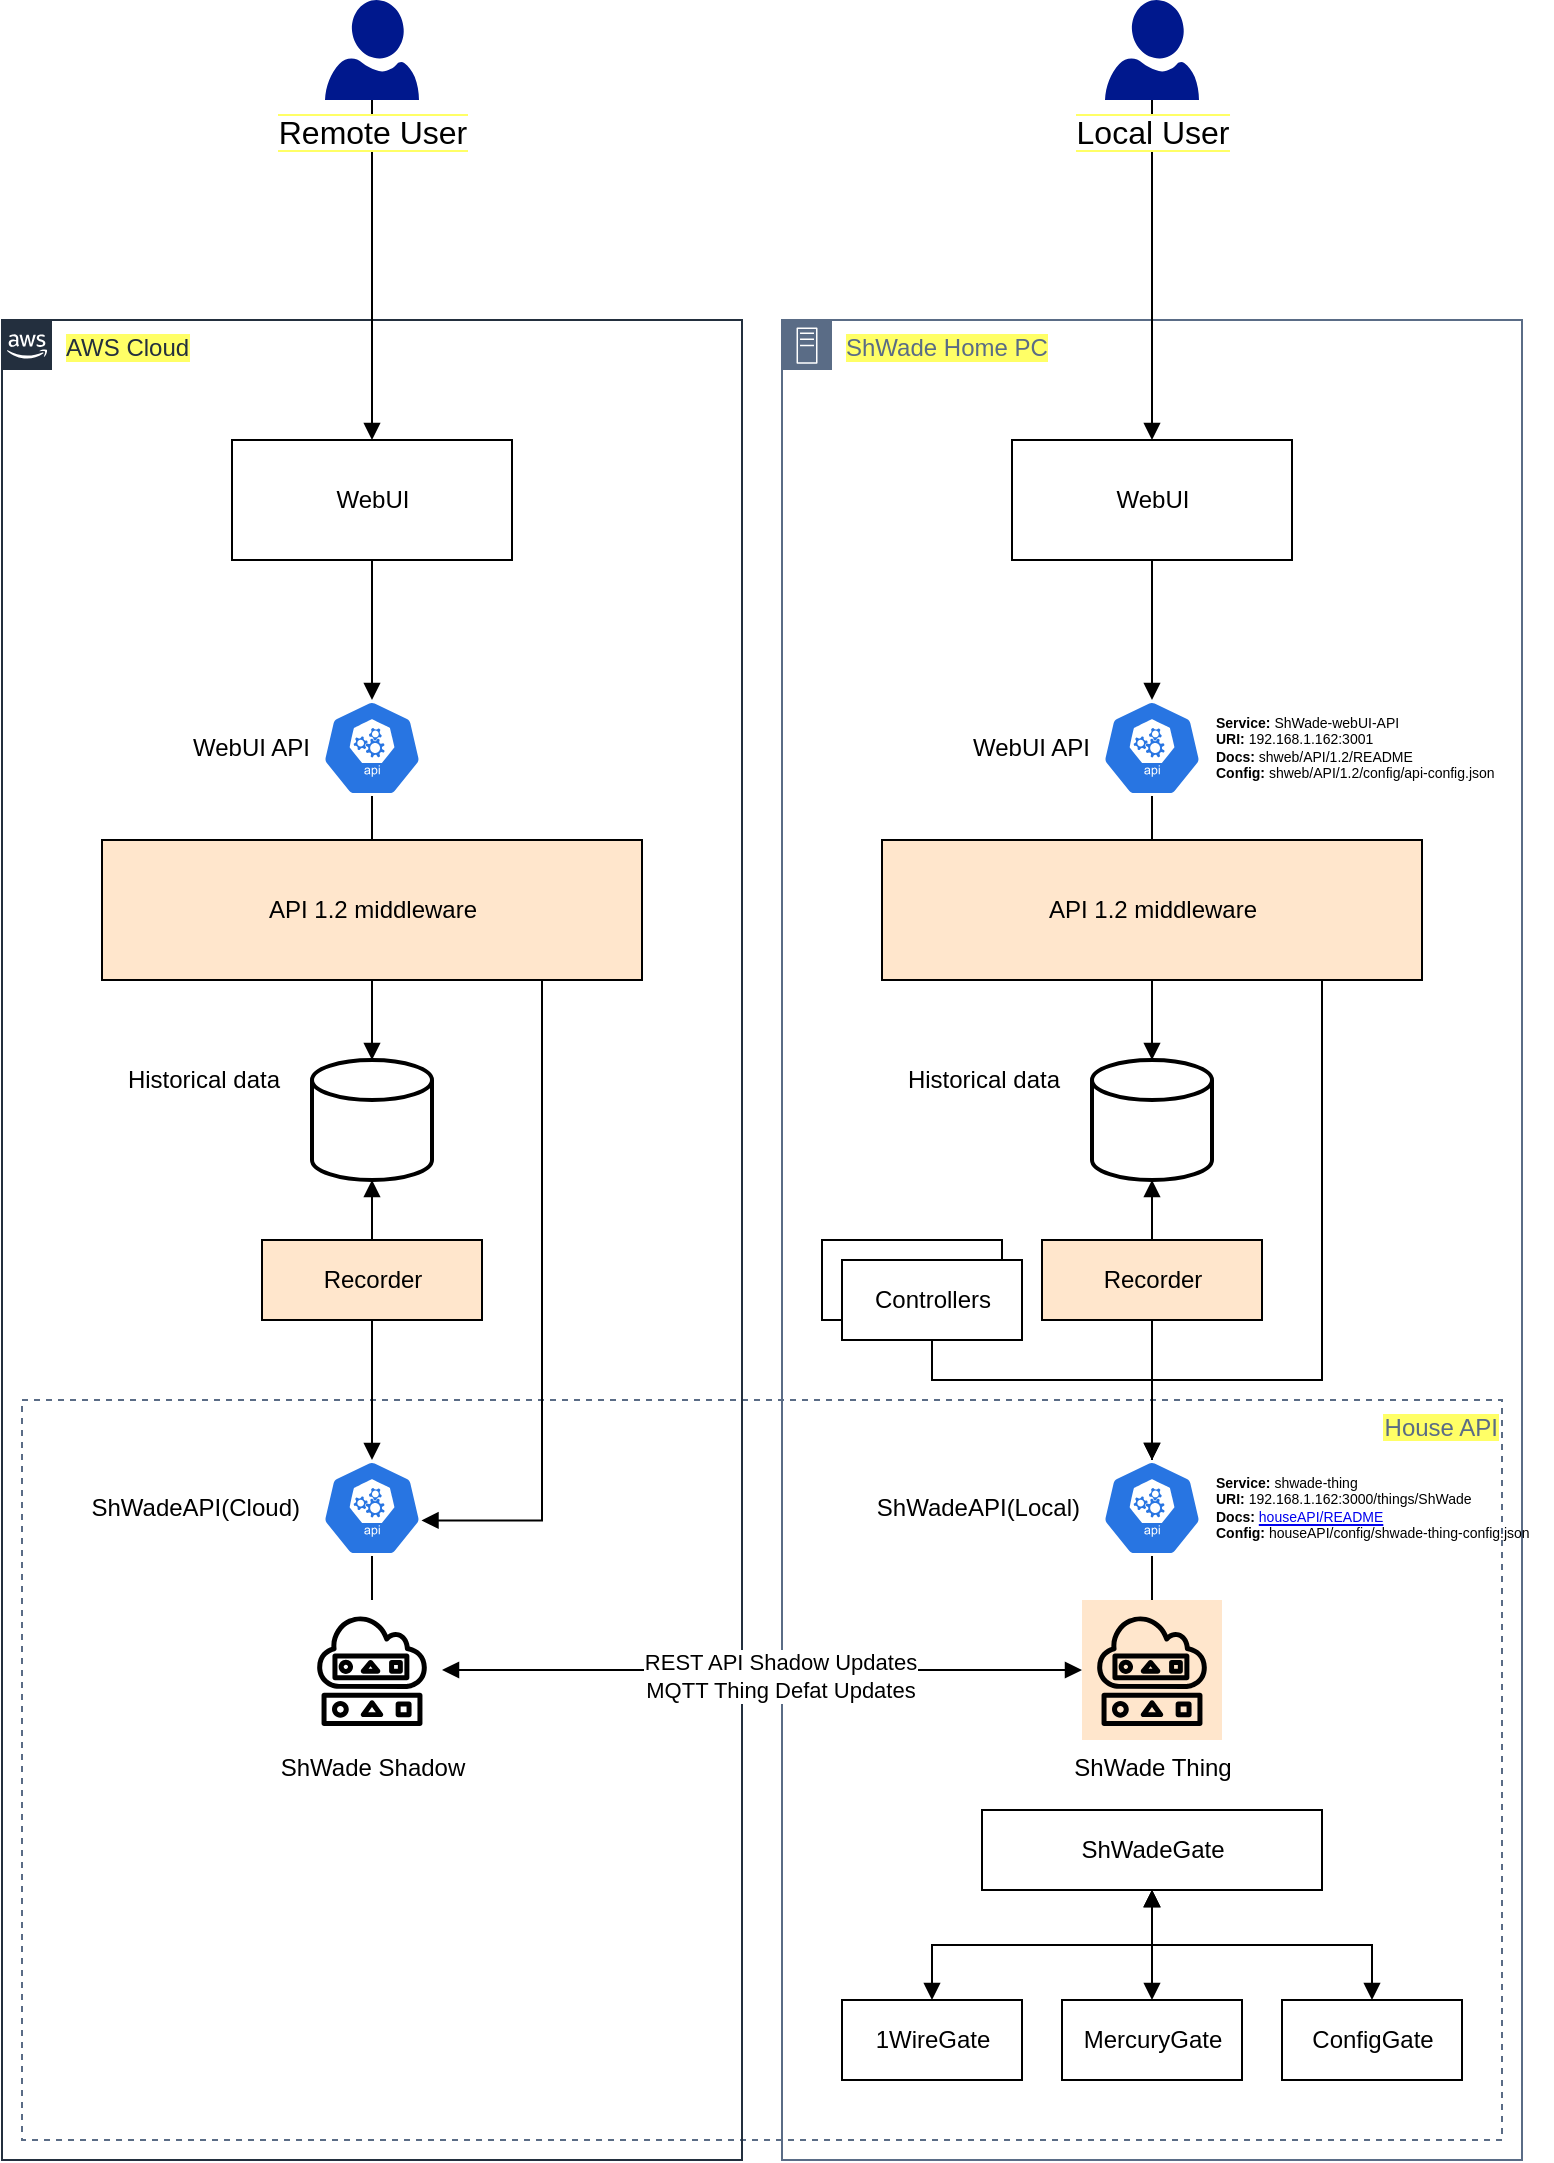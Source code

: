 <mxfile version="14.1.1" type="github">
  <diagram id="tRFMU8ikQU5egtYRDpaq" name="Page-2">
    <mxGraphModel dx="263" dy="171" grid="1" gridSize="10" guides="1" tooltips="1" connect="1" arrows="1" fold="1" page="1" pageScale="1" pageWidth="827" pageHeight="1169" math="0" shadow="0">
      <root>
        <mxCell id="mEVoEUZ3S1xTIFTmwvnm-0" />
        <mxCell id="mEVoEUZ3S1xTIFTmwvnm-1" parent="mEVoEUZ3S1xTIFTmwvnm-0" />
        <mxCell id="mEVoEUZ3S1xTIFTmwvnm-40" value="House API" style="fillColor=none;strokeColor=#5A6C86;dashed=1;verticalAlign=top;fontStyle=0;fontColor=#5A6C86;labelBackgroundColor=#FFFF66;align=right;" parent="mEVoEUZ3S1xTIFTmwvnm-1" vertex="1">
          <mxGeometry x="50" y="740" width="740" height="370" as="geometry" />
        </mxCell>
        <mxCell id="mEVoEUZ3S1xTIFTmwvnm-36" value="ShWade Home PC" style="points=[[0,0],[0.25,0],[0.5,0],[0.75,0],[1,0],[1,0.25],[1,0.5],[1,0.75],[1,1],[0.75,1],[0.5,1],[0.25,1],[0,1],[0,0.75],[0,0.5],[0,0.25]];outlineConnect=0;gradientColor=none;html=1;whiteSpace=wrap;fontSize=12;fontStyle=0;shape=mxgraph.aws4.group;grIcon=mxgraph.aws4.group_on_premise;strokeColor=#5A6C86;fillColor=none;verticalAlign=top;align=left;spacingLeft=30;fontColor=#5A6C86;dashed=0;labelBackgroundColor=#FFFF66;" parent="mEVoEUZ3S1xTIFTmwvnm-1" vertex="1">
          <mxGeometry x="430" y="200" width="370" height="920" as="geometry" />
        </mxCell>
        <mxCell id="mEVoEUZ3S1xTIFTmwvnm-33" value="AWS Cloud" style="points=[[0,0],[0.25,0],[0.5,0],[0.75,0],[1,0],[1,0.25],[1,0.5],[1,0.75],[1,1],[0.75,1],[0.5,1],[0.25,1],[0,1],[0,0.75],[0,0.5],[0,0.25]];outlineConnect=0;gradientColor=none;html=1;whiteSpace=wrap;fontSize=12;fontStyle=0;shape=mxgraph.aws4.group;grIcon=mxgraph.aws4.group_aws_cloud_alt;strokeColor=#232F3E;fillColor=none;verticalAlign=top;align=left;spacingLeft=30;fontColor=#232F3E;dashed=0;labelBackgroundColor=#FFFF66;" parent="mEVoEUZ3S1xTIFTmwvnm-1" vertex="1">
          <mxGeometry x="40" y="200" width="370" height="920" as="geometry" />
        </mxCell>
        <mxCell id="mEVoEUZ3S1xTIFTmwvnm-8" value="" style="edgeStyle=orthogonalEdgeStyle;rounded=0;orthogonalLoop=1;jettySize=auto;html=1;startArrow=block;startFill=1;endArrow=block;endFill=1;verticalAlign=bottom;" parent="mEVoEUZ3S1xTIFTmwvnm-1" source="mEVoEUZ3S1xTIFTmwvnm-4" target="mEVoEUZ3S1xTIFTmwvnm-7" edge="1">
          <mxGeometry relative="1" as="geometry" />
        </mxCell>
        <mxCell id="mEVoEUZ3S1xTIFTmwvnm-11" value="REST API Shadow Updates&lt;br&gt;MQTT Thing Defat Updates" style="edgeLabel;html=1;align=center;verticalAlign=middle;resizable=0;points=[];" parent="mEVoEUZ3S1xTIFTmwvnm-8" vertex="1" connectable="0">
          <mxGeometry x="0.052" y="-3" relative="1" as="geometry">
            <mxPoint as="offset" />
          </mxGeometry>
        </mxCell>
        <mxCell id="mEVoEUZ3S1xTIFTmwvnm-4" value="ShWade Shadow" style="outlineConnect=0;dashed=0;verticalLabelPosition=bottom;verticalAlign=top;align=center;html=1;fontSize=12;fontStyle=0;aspect=fixed;shape=mxgraph.aws4.resourceIcon;resIcon=mxgraph.aws4.shadow;" parent="mEVoEUZ3S1xTIFTmwvnm-1" vertex="1">
          <mxGeometry x="190" y="840" width="70" height="70" as="geometry" />
        </mxCell>
        <mxCell id="mEVoEUZ3S1xTIFTmwvnm-7" value="ShWade Thing" style="outlineConnect=0;dashed=0;verticalLabelPosition=bottom;verticalAlign=top;align=center;html=1;fontSize=12;fontStyle=0;aspect=fixed;shape=mxgraph.aws4.resourceIcon;resIcon=mxgraph.aws4.shadow;fillColor=#ffe6cc;" parent="mEVoEUZ3S1xTIFTmwvnm-1" vertex="1">
          <mxGeometry x="580" y="840" width="70" height="70" as="geometry" />
        </mxCell>
        <mxCell id="mEVoEUZ3S1xTIFTmwvnm-13" value="" style="edgeStyle=orthogonalEdgeStyle;rounded=0;orthogonalLoop=1;jettySize=auto;html=1;startArrow=none;startFill=0;endArrow=none;endFill=0;" parent="mEVoEUZ3S1xTIFTmwvnm-1" source="mEVoEUZ3S1xTIFTmwvnm-12" target="mEVoEUZ3S1xTIFTmwvnm-4" edge="1">
          <mxGeometry relative="1" as="geometry" />
        </mxCell>
        <mxCell id="mEVoEUZ3S1xTIFTmwvnm-12" value="" style="html=1;dashed=0;whitespace=wrap;fillColor=#2875E2;strokeColor=#ffffff;points=[[0.005,0.63,0],[0.1,0.2,0],[0.9,0.2,0],[0.5,0,0],[0.995,0.63,0],[0.72,0.99,0],[0.5,1,0],[0.28,0.99,0]];shape=mxgraph.kubernetes.icon;prIcon=api;align=right;" parent="mEVoEUZ3S1xTIFTmwvnm-1" vertex="1">
          <mxGeometry x="200" y="770" width="50" height="48" as="geometry" />
        </mxCell>
        <mxCell id="mEVoEUZ3S1xTIFTmwvnm-15" value="" style="edgeStyle=orthogonalEdgeStyle;rounded=0;orthogonalLoop=1;jettySize=auto;html=1;startArrow=none;startFill=0;endArrow=none;endFill=0;" parent="mEVoEUZ3S1xTIFTmwvnm-1" source="mEVoEUZ3S1xTIFTmwvnm-14" target="mEVoEUZ3S1xTIFTmwvnm-7" edge="1">
          <mxGeometry relative="1" as="geometry" />
        </mxCell>
        <mxCell id="mEVoEUZ3S1xTIFTmwvnm-14" value="" style="html=1;dashed=0;whitespace=wrap;fillColor=#2875E2;strokeColor=#ffffff;points=[[0.005,0.63,0],[0.1,0.2,0],[0.9,0.2,0],[0.5,0,0],[0.995,0.63,0],[0.72,0.99,0],[0.5,1,0],[0.28,0.99,0]];shape=mxgraph.kubernetes.icon;prIcon=api" parent="mEVoEUZ3S1xTIFTmwvnm-1" vertex="1">
          <mxGeometry x="590" y="770" width="50" height="48" as="geometry" />
        </mxCell>
        <mxCell id="mEVoEUZ3S1xTIFTmwvnm-17" value="ShWadeAPI(Cloud)" style="text;html=1;align=right;verticalAlign=middle;resizable=0;points=[];autosize=1;" parent="mEVoEUZ3S1xTIFTmwvnm-1" vertex="1">
          <mxGeometry x="70" y="784" width="120" height="20" as="geometry" />
        </mxCell>
        <mxCell id="mEVoEUZ3S1xTIFTmwvnm-18" value="ShWadeAPI(Local)" style="text;html=1;align=right;verticalAlign=middle;resizable=0;points=[];autosize=1;" parent="mEVoEUZ3S1xTIFTmwvnm-1" vertex="1">
          <mxGeometry x="460" y="784" width="120" height="20" as="geometry" />
        </mxCell>
        <mxCell id="mEVoEUZ3S1xTIFTmwvnm-24" value="" style="edgeStyle=orthogonalEdgeStyle;rounded=0;orthogonalLoop=1;jettySize=auto;html=1;startArrow=block;startFill=1;endArrow=block;endFill=1;" parent="mEVoEUZ3S1xTIFTmwvnm-1" source="mEVoEUZ3S1xTIFTmwvnm-19" target="mEVoEUZ3S1xTIFTmwvnm-23" edge="1">
          <mxGeometry relative="1" as="geometry" />
        </mxCell>
        <mxCell id="mEVoEUZ3S1xTIFTmwvnm-19" value="ShWadeGate" style="html=1;align=center;" parent="mEVoEUZ3S1xTIFTmwvnm-1" vertex="1">
          <mxGeometry x="530" y="945" width="170" height="40" as="geometry" />
        </mxCell>
        <mxCell id="mEVoEUZ3S1xTIFTmwvnm-23" value="1WireGate" style="html=1;align=center;" parent="mEVoEUZ3S1xTIFTmwvnm-1" vertex="1">
          <mxGeometry x="460" y="1040" width="90" height="40" as="geometry" />
        </mxCell>
        <mxCell id="mEVoEUZ3S1xTIFTmwvnm-29" value="" style="edgeStyle=orthogonalEdgeStyle;rounded=0;orthogonalLoop=1;jettySize=auto;html=1;startArrow=block;startFill=1;endArrow=block;endFill=1;" parent="mEVoEUZ3S1xTIFTmwvnm-1" source="mEVoEUZ3S1xTIFTmwvnm-25" target="mEVoEUZ3S1xTIFTmwvnm-19" edge="1">
          <mxGeometry relative="1" as="geometry" />
        </mxCell>
        <mxCell id="mEVoEUZ3S1xTIFTmwvnm-25" value="MercuryGate" style="html=1;align=center;" parent="mEVoEUZ3S1xTIFTmwvnm-1" vertex="1">
          <mxGeometry x="570" y="1040" width="90" height="40" as="geometry" />
        </mxCell>
        <mxCell id="mEVoEUZ3S1xTIFTmwvnm-31" style="edgeStyle=orthogonalEdgeStyle;rounded=0;orthogonalLoop=1;jettySize=auto;html=1;startArrow=block;startFill=1;endArrow=block;endFill=1;" parent="mEVoEUZ3S1xTIFTmwvnm-1" source="mEVoEUZ3S1xTIFTmwvnm-27" target="mEVoEUZ3S1xTIFTmwvnm-19" edge="1">
          <mxGeometry relative="1" as="geometry" />
        </mxCell>
        <mxCell id="mEVoEUZ3S1xTIFTmwvnm-27" value="ConfigGate" style="html=1;align=center;" parent="mEVoEUZ3S1xTIFTmwvnm-1" vertex="1">
          <mxGeometry x="680" y="1040" width="90" height="40" as="geometry" />
        </mxCell>
        <mxCell id="mEVoEUZ3S1xTIFTmwvnm-46" value="" style="edgeStyle=orthogonalEdgeStyle;rounded=0;orthogonalLoop=1;jettySize=auto;html=1;startArrow=none;startFill=0;endArrow=block;endFill=1;fontSize=16;entryX=0.5;entryY=0;entryDx=0;entryDy=0;entryPerimeter=0;" parent="mEVoEUZ3S1xTIFTmwvnm-1" source="mEVoEUZ3S1xTIFTmwvnm-41" target="mEVoEUZ3S1xTIFTmwvnm-14" edge="1">
          <mxGeometry relative="1" as="geometry" />
        </mxCell>
        <mxCell id="mEVoEUZ3S1xTIFTmwvnm-41" value="Recorder" style="html=1;align=center;fillColor=#ffe6cc;" parent="mEVoEUZ3S1xTIFTmwvnm-1" vertex="1">
          <mxGeometry x="560" y="660" width="110" height="40" as="geometry" />
        </mxCell>
        <mxCell id="mEVoEUZ3S1xTIFTmwvnm-45" value="" style="shape=image;html=1;verticalAlign=top;verticalLabelPosition=bottom;labelBackgroundColor=#ffffff;imageAspect=0;aspect=fixed;image=https://cdn2.iconfinder.com/data/icons/woothemes/PNG/arrow_cycle.png;fontSize=16;align=right;" parent="mEVoEUZ3S1xTIFTmwvnm-1" vertex="1">
          <mxGeometry x="563" y="662" width="18" height="18" as="geometry" />
        </mxCell>
        <mxCell id="mEVoEUZ3S1xTIFTmwvnm-48" style="edgeStyle=orthogonalEdgeStyle;rounded=0;orthogonalLoop=1;jettySize=auto;html=1;entryX=0.5;entryY=0;entryDx=0;entryDy=0;startArrow=block;startFill=1;endArrow=none;endFill=0;fontSize=16;" parent="mEVoEUZ3S1xTIFTmwvnm-1" source="mEVoEUZ3S1xTIFTmwvnm-47" target="mEVoEUZ3S1xTIFTmwvnm-41" edge="1">
          <mxGeometry relative="1" as="geometry" />
        </mxCell>
        <mxCell id="mEVoEUZ3S1xTIFTmwvnm-47" value="" style="strokeWidth=2;html=1;shape=mxgraph.flowchart.database;whiteSpace=wrap;labelBackgroundColor=#FFFF66;fontSize=16;align=right;" parent="mEVoEUZ3S1xTIFTmwvnm-1" vertex="1">
          <mxGeometry x="585" y="570" width="60" height="60" as="geometry" />
        </mxCell>
        <mxCell id="mEVoEUZ3S1xTIFTmwvnm-49" value="Controllers" style="html=1;align=center;" parent="mEVoEUZ3S1xTIFTmwvnm-1" vertex="1">
          <mxGeometry x="450" y="660" width="90" height="40" as="geometry" />
        </mxCell>
        <mxCell id="mEVoEUZ3S1xTIFTmwvnm-61" style="edgeStyle=orthogonalEdgeStyle;rounded=0;orthogonalLoop=1;jettySize=auto;html=1;exitX=0.5;exitY=1;exitDx=0;exitDy=0;entryX=0.5;entryY=0;entryDx=0;entryDy=0;entryPerimeter=0;startArrow=none;startFill=0;endArrow=none;endFill=0;fontSize=16;" parent="mEVoEUZ3S1xTIFTmwvnm-1" source="mEVoEUZ3S1xTIFTmwvnm-50" target="mEVoEUZ3S1xTIFTmwvnm-14" edge="1">
          <mxGeometry relative="1" as="geometry">
            <Array as="points">
              <mxPoint x="505" y="730" />
              <mxPoint x="615" y="730" />
            </Array>
          </mxGeometry>
        </mxCell>
        <mxCell id="mEVoEUZ3S1xTIFTmwvnm-50" value="Controllers" style="html=1;align=center;" parent="mEVoEUZ3S1xTIFTmwvnm-1" vertex="1">
          <mxGeometry x="460" y="670" width="90" height="40" as="geometry" />
        </mxCell>
        <mxCell id="mEVoEUZ3S1xTIFTmwvnm-58" style="edgeStyle=orthogonalEdgeStyle;rounded=0;orthogonalLoop=1;jettySize=auto;html=1;exitX=0.5;exitY=1;exitDx=0;exitDy=0;exitPerimeter=0;entryX=0.5;entryY=0;entryDx=0;entryDy=0;startArrow=none;startFill=0;endArrow=none;endFill=0;fontSize=16;" parent="mEVoEUZ3S1xTIFTmwvnm-1" source="mEVoEUZ3S1xTIFTmwvnm-53" target="mEVoEUZ3S1xTIFTmwvnm-55" edge="1">
          <mxGeometry relative="1" as="geometry" />
        </mxCell>
        <mxCell id="mEVoEUZ3S1xTIFTmwvnm-53" value="" style="html=1;dashed=0;whitespace=wrap;fillColor=#2875E2;strokeColor=#ffffff;points=[[0.005,0.63,0],[0.1,0.2,0],[0.9,0.2,0],[0.5,0,0],[0.995,0.63,0],[0.72,0.99,0],[0.5,1,0],[0.28,0.99,0]];shape=mxgraph.kubernetes.icon;prIcon=api;align=right;" parent="mEVoEUZ3S1xTIFTmwvnm-1" vertex="1">
          <mxGeometry x="590" y="390" width="50" height="48" as="geometry" />
        </mxCell>
        <mxCell id="mEVoEUZ3S1xTIFTmwvnm-54" value="WebUI API" style="text;html=1;align=right;verticalAlign=middle;resizable=0;points=[];autosize=1;" parent="mEVoEUZ3S1xTIFTmwvnm-1" vertex="1">
          <mxGeometry x="515" y="404" width="70" height="20" as="geometry" />
        </mxCell>
        <mxCell id="mEVoEUZ3S1xTIFTmwvnm-56" style="edgeStyle=orthogonalEdgeStyle;rounded=0;orthogonalLoop=1;jettySize=auto;html=1;exitX=0.5;exitY=1;exitDx=0;exitDy=0;startArrow=none;startFill=0;endArrow=block;endFill=1;fontSize=16;" parent="mEVoEUZ3S1xTIFTmwvnm-1" source="mEVoEUZ3S1xTIFTmwvnm-55" target="mEVoEUZ3S1xTIFTmwvnm-47" edge="1">
          <mxGeometry relative="1" as="geometry" />
        </mxCell>
        <mxCell id="mEVoEUZ3S1xTIFTmwvnm-86" style="edgeStyle=orthogonalEdgeStyle;rounded=0;orthogonalLoop=1;jettySize=auto;html=1;entryX=0.5;entryY=0;entryDx=0;entryDy=0;entryPerimeter=0;startArrow=none;startFill=0;endArrow=block;endFill=1;fontSize=16;" parent="mEVoEUZ3S1xTIFTmwvnm-1" source="mEVoEUZ3S1xTIFTmwvnm-55" target="mEVoEUZ3S1xTIFTmwvnm-14" edge="1">
          <mxGeometry relative="1" as="geometry">
            <Array as="points">
              <mxPoint x="700" y="730" />
              <mxPoint x="615" y="730" />
            </Array>
          </mxGeometry>
        </mxCell>
        <mxCell id="mEVoEUZ3S1xTIFTmwvnm-55" value="API 1.2 middleware" style="html=1;align=center;fillColor=#FFE6CC;" parent="mEVoEUZ3S1xTIFTmwvnm-1" vertex="1">
          <mxGeometry x="480" y="460" width="270" height="70" as="geometry" />
        </mxCell>
        <mxCell id="mEVoEUZ3S1xTIFTmwvnm-64" style="edgeStyle=orthogonalEdgeStyle;rounded=0;orthogonalLoop=1;jettySize=auto;html=1;entryX=0.5;entryY=0;entryDx=0;entryDy=0;entryPerimeter=0;startArrow=none;startFill=0;endArrow=block;endFill=1;fontSize=16;" parent="mEVoEUZ3S1xTIFTmwvnm-1" source="mEVoEUZ3S1xTIFTmwvnm-63" target="mEVoEUZ3S1xTIFTmwvnm-53" edge="1">
          <mxGeometry relative="1" as="geometry" />
        </mxCell>
        <mxCell id="mEVoEUZ3S1xTIFTmwvnm-63" value="WebUI" style="html=1;align=center;" parent="mEVoEUZ3S1xTIFTmwvnm-1" vertex="1">
          <mxGeometry x="545" y="260" width="140" height="60" as="geometry" />
        </mxCell>
        <mxCell id="mEVoEUZ3S1xTIFTmwvnm-85" style="edgeStyle=orthogonalEdgeStyle;rounded=0;orthogonalLoop=1;jettySize=auto;html=1;entryX=0.5;entryY=0;entryDx=0;entryDy=0;startArrow=none;startFill=0;endArrow=block;endFill=1;fontSize=16;" parent="mEVoEUZ3S1xTIFTmwvnm-1" source="mEVoEUZ3S1xTIFTmwvnm-66" target="mEVoEUZ3S1xTIFTmwvnm-63" edge="1">
          <mxGeometry relative="1" as="geometry" />
        </mxCell>
        <mxCell id="mEVoEUZ3S1xTIFTmwvnm-66" value="&lt;span style=&quot;background-color: rgb(255 , 255 , 255)&quot;&gt;Local User&lt;/span&gt;" style="aspect=fixed;pointerEvents=1;shadow=0;dashed=0;html=1;strokeColor=none;labelPosition=center;verticalLabelPosition=bottom;verticalAlign=top;align=center;fillColor=#00188D;shape=mxgraph.azure.user;labelBackgroundColor=#FFFF66;fontSize=16;" parent="mEVoEUZ3S1xTIFTmwvnm-1" vertex="1">
          <mxGeometry x="591.5" y="40" width="47" height="50" as="geometry" />
        </mxCell>
        <mxCell id="mEVoEUZ3S1xTIFTmwvnm-84" style="edgeStyle=orthogonalEdgeStyle;rounded=0;orthogonalLoop=1;jettySize=auto;html=1;entryX=0.5;entryY=0;entryDx=0;entryDy=0;startArrow=none;startFill=0;endArrow=block;endFill=1;fontSize=16;" parent="mEVoEUZ3S1xTIFTmwvnm-1" source="mEVoEUZ3S1xTIFTmwvnm-67" target="mEVoEUZ3S1xTIFTmwvnm-82" edge="1">
          <mxGeometry relative="1" as="geometry" />
        </mxCell>
        <mxCell id="mEVoEUZ3S1xTIFTmwvnm-67" value="&lt;span style=&quot;background-color: rgb(255 , 255 , 255)&quot;&gt;Remote User&lt;/span&gt;" style="aspect=fixed;pointerEvents=1;shadow=0;dashed=0;html=1;strokeColor=none;labelPosition=center;verticalLabelPosition=bottom;verticalAlign=top;align=center;fillColor=#00188D;shape=mxgraph.azure.user;labelBackgroundColor=#FFFF66;fontSize=16;" parent="mEVoEUZ3S1xTIFTmwvnm-1" vertex="1">
          <mxGeometry x="201.5" y="40" width="47" height="50" as="geometry" />
        </mxCell>
        <mxCell id="mEVoEUZ3S1xTIFTmwvnm-69" value="Historical data" style="text;html=1;align=right;verticalAlign=middle;resizable=0;points=[];autosize=1;" parent="mEVoEUZ3S1xTIFTmwvnm-1" vertex="1">
          <mxGeometry x="480" y="570" width="90" height="20" as="geometry" />
        </mxCell>
        <mxCell id="mEVoEUZ3S1xTIFTmwvnm-70" value="" style="edgeStyle=orthogonalEdgeStyle;rounded=0;orthogonalLoop=1;jettySize=auto;html=1;startArrow=none;startFill=0;endArrow=block;endFill=1;fontSize=16;entryX=0.5;entryY=0;entryDx=0;entryDy=0;entryPerimeter=0;" parent="mEVoEUZ3S1xTIFTmwvnm-1" source="mEVoEUZ3S1xTIFTmwvnm-71" edge="1">
          <mxGeometry relative="1" as="geometry">
            <mxPoint x="225" y="770" as="targetPoint" />
          </mxGeometry>
        </mxCell>
        <mxCell id="mEVoEUZ3S1xTIFTmwvnm-71" value="Recorder" style="html=1;align=center;fillColor=#FFE6CC;" parent="mEVoEUZ3S1xTIFTmwvnm-1" vertex="1">
          <mxGeometry x="170" y="660" width="110" height="40" as="geometry" />
        </mxCell>
        <mxCell id="mEVoEUZ3S1xTIFTmwvnm-72" value="" style="shape=image;html=1;verticalAlign=top;verticalLabelPosition=bottom;labelBackgroundColor=#ffffff;imageAspect=0;aspect=fixed;image=https://cdn2.iconfinder.com/data/icons/woothemes/PNG/arrow_cycle.png;fontSize=16;align=right;" parent="mEVoEUZ3S1xTIFTmwvnm-1" vertex="1">
          <mxGeometry x="173" y="662" width="18" height="18" as="geometry" />
        </mxCell>
        <mxCell id="mEVoEUZ3S1xTIFTmwvnm-73" style="edgeStyle=orthogonalEdgeStyle;rounded=0;orthogonalLoop=1;jettySize=auto;html=1;entryX=0.5;entryY=0;entryDx=0;entryDy=0;startArrow=block;startFill=1;endArrow=none;endFill=0;fontSize=16;" parent="mEVoEUZ3S1xTIFTmwvnm-1" source="mEVoEUZ3S1xTIFTmwvnm-74" target="mEVoEUZ3S1xTIFTmwvnm-71" edge="1">
          <mxGeometry relative="1" as="geometry" />
        </mxCell>
        <mxCell id="mEVoEUZ3S1xTIFTmwvnm-74" value="" style="strokeWidth=2;html=1;shape=mxgraph.flowchart.database;whiteSpace=wrap;labelBackgroundColor=#FFFF66;fontSize=16;align=right;" parent="mEVoEUZ3S1xTIFTmwvnm-1" vertex="1">
          <mxGeometry x="195" y="570" width="60" height="60" as="geometry" />
        </mxCell>
        <mxCell id="mEVoEUZ3S1xTIFTmwvnm-75" style="edgeStyle=orthogonalEdgeStyle;rounded=0;orthogonalLoop=1;jettySize=auto;html=1;exitX=0.5;exitY=1;exitDx=0;exitDy=0;exitPerimeter=0;entryX=0.5;entryY=0;entryDx=0;entryDy=0;startArrow=none;startFill=0;endArrow=none;endFill=0;fontSize=16;" parent="mEVoEUZ3S1xTIFTmwvnm-1" source="mEVoEUZ3S1xTIFTmwvnm-76" target="mEVoEUZ3S1xTIFTmwvnm-80" edge="1">
          <mxGeometry relative="1" as="geometry" />
        </mxCell>
        <mxCell id="mEVoEUZ3S1xTIFTmwvnm-76" value="" style="html=1;dashed=0;whitespace=wrap;fillColor=#2875E2;strokeColor=#ffffff;points=[[0.005,0.63,0],[0.1,0.2,0],[0.9,0.2,0],[0.5,0,0],[0.995,0.63,0],[0.72,0.99,0],[0.5,1,0],[0.28,0.99,0]];shape=mxgraph.kubernetes.icon;prIcon=api;align=right;" parent="mEVoEUZ3S1xTIFTmwvnm-1" vertex="1">
          <mxGeometry x="200" y="390" width="50" height="48" as="geometry" />
        </mxCell>
        <mxCell id="mEVoEUZ3S1xTIFTmwvnm-77" value="WebUI API" style="text;html=1;align=right;verticalAlign=middle;resizable=0;points=[];autosize=1;" parent="mEVoEUZ3S1xTIFTmwvnm-1" vertex="1">
          <mxGeometry x="125" y="404" width="70" height="20" as="geometry" />
        </mxCell>
        <mxCell id="mEVoEUZ3S1xTIFTmwvnm-78" style="edgeStyle=orthogonalEdgeStyle;rounded=0;orthogonalLoop=1;jettySize=auto;html=1;exitX=0.5;exitY=1;exitDx=0;exitDy=0;startArrow=none;startFill=0;endArrow=block;endFill=1;fontSize=16;" parent="mEVoEUZ3S1xTIFTmwvnm-1" source="mEVoEUZ3S1xTIFTmwvnm-80" target="mEVoEUZ3S1xTIFTmwvnm-74" edge="1">
          <mxGeometry relative="1" as="geometry" />
        </mxCell>
        <mxCell id="mEVoEUZ3S1xTIFTmwvnm-87" style="edgeStyle=orthogonalEdgeStyle;rounded=0;orthogonalLoop=1;jettySize=auto;html=1;entryX=0.995;entryY=0.63;entryDx=0;entryDy=0;entryPerimeter=0;startArrow=none;startFill=0;endArrow=block;endFill=1;fontSize=16;" parent="mEVoEUZ3S1xTIFTmwvnm-1" source="mEVoEUZ3S1xTIFTmwvnm-80" target="mEVoEUZ3S1xTIFTmwvnm-12" edge="1">
          <mxGeometry relative="1" as="geometry">
            <Array as="points">
              <mxPoint x="310" y="800" />
            </Array>
          </mxGeometry>
        </mxCell>
        <mxCell id="mEVoEUZ3S1xTIFTmwvnm-80" value="API 1.2 middleware" style="html=1;align=center;fillColor=#FFE6CC;" parent="mEVoEUZ3S1xTIFTmwvnm-1" vertex="1">
          <mxGeometry x="90" y="460" width="270" height="70" as="geometry" />
        </mxCell>
        <mxCell id="mEVoEUZ3S1xTIFTmwvnm-81" style="edgeStyle=orthogonalEdgeStyle;rounded=0;orthogonalLoop=1;jettySize=auto;html=1;entryX=0.5;entryY=0;entryDx=0;entryDy=0;entryPerimeter=0;startArrow=none;startFill=0;endArrow=block;endFill=1;fontSize=16;" parent="mEVoEUZ3S1xTIFTmwvnm-1" source="mEVoEUZ3S1xTIFTmwvnm-82" target="mEVoEUZ3S1xTIFTmwvnm-76" edge="1">
          <mxGeometry relative="1" as="geometry" />
        </mxCell>
        <mxCell id="mEVoEUZ3S1xTIFTmwvnm-82" value="WebUI" style="html=1;align=center;" parent="mEVoEUZ3S1xTIFTmwvnm-1" vertex="1">
          <mxGeometry x="155" y="260" width="140" height="60" as="geometry" />
        </mxCell>
        <mxCell id="mEVoEUZ3S1xTIFTmwvnm-83" value="Historical data" style="text;html=1;align=right;verticalAlign=middle;resizable=0;points=[];autosize=1;" parent="mEVoEUZ3S1xTIFTmwvnm-1" vertex="1">
          <mxGeometry x="90" y="570" width="90" height="20" as="geometry" />
        </mxCell>
        <mxCell id="F7xtwPMyAh1mgOi8PhVG-0" value="&lt;div style=&quot;font-size: 7px&quot;&gt;&lt;font style=&quot;font-size: 7px&quot;&gt;&lt;b&gt;Service:&lt;/b&gt;&amp;nbsp;shwade-thing&lt;/font&gt;&lt;/div&gt;&lt;div style=&quot;font-size: 7px&quot;&gt;&lt;font style=&quot;font-size: 7px&quot;&gt;&lt;b&gt;URI:&lt;/b&gt; 192.168.1.162:3000/things/ShWade&lt;/font&gt;&lt;/div&gt;&lt;font style=&quot;font-size: 7px&quot;&gt;&lt;div&gt;&lt;b&gt;Docs:&lt;/b&gt;&amp;nbsp;&lt;a href=&quot;https://github.com/Shden/Shden/blob/aws-iot/houseAPI/README&quot;&gt;houseAPI/README&lt;/a&gt;&lt;/div&gt;&lt;div&gt;&lt;b&gt;Config:&lt;/b&gt; houseAPI/config/shwade-thing-config.json&lt;/div&gt;&lt;/font&gt;" style="text;html=1;resizable=0;autosize=1;align=left;verticalAlign=middle;points=[];fillColor=none;strokeColor=none;rounded=0;fontSize=8;" vertex="1" parent="mEVoEUZ3S1xTIFTmwvnm-1">
          <mxGeometry x="645" y="769" width="170" height="50" as="geometry" />
        </mxCell>
        <mxCell id="F7xtwPMyAh1mgOi8PhVG-4" value="&lt;div style=&quot;font-size: 7px&quot;&gt;&lt;font style=&quot;font-size: 7px&quot;&gt;&lt;b&gt;Service: &lt;/b&gt;ShWade-webUI-API&amp;nbsp;&lt;/font&gt;&lt;/div&gt;&lt;div style=&quot;font-size: 7px&quot;&gt;&lt;font style=&quot;font-size: 7px&quot;&gt;&lt;b&gt;URI:&lt;/b&gt;&amp;nbsp;192.168.1.162:3001&lt;/font&gt;&lt;/div&gt;&lt;font style=&quot;font-size: 7px&quot;&gt;&lt;div&gt;&lt;b&gt;Docs:&lt;/b&gt;&amp;nbsp;shweb/API/1.2/README&lt;/div&gt;&lt;div&gt;&lt;b&gt;Config:&lt;/b&gt;&amp;nbsp;shweb/API/1.2/config/api-config.json&lt;/div&gt;&lt;/font&gt;" style="text;html=1;resizable=0;autosize=1;align=left;verticalAlign=middle;points=[];fillColor=none;strokeColor=none;rounded=0;fontSize=8;" vertex="1" parent="mEVoEUZ3S1xTIFTmwvnm-1">
          <mxGeometry x="645" y="389" width="150" height="50" as="geometry" />
        </mxCell>
      </root>
    </mxGraphModel>
  </diagram>
</mxfile>
